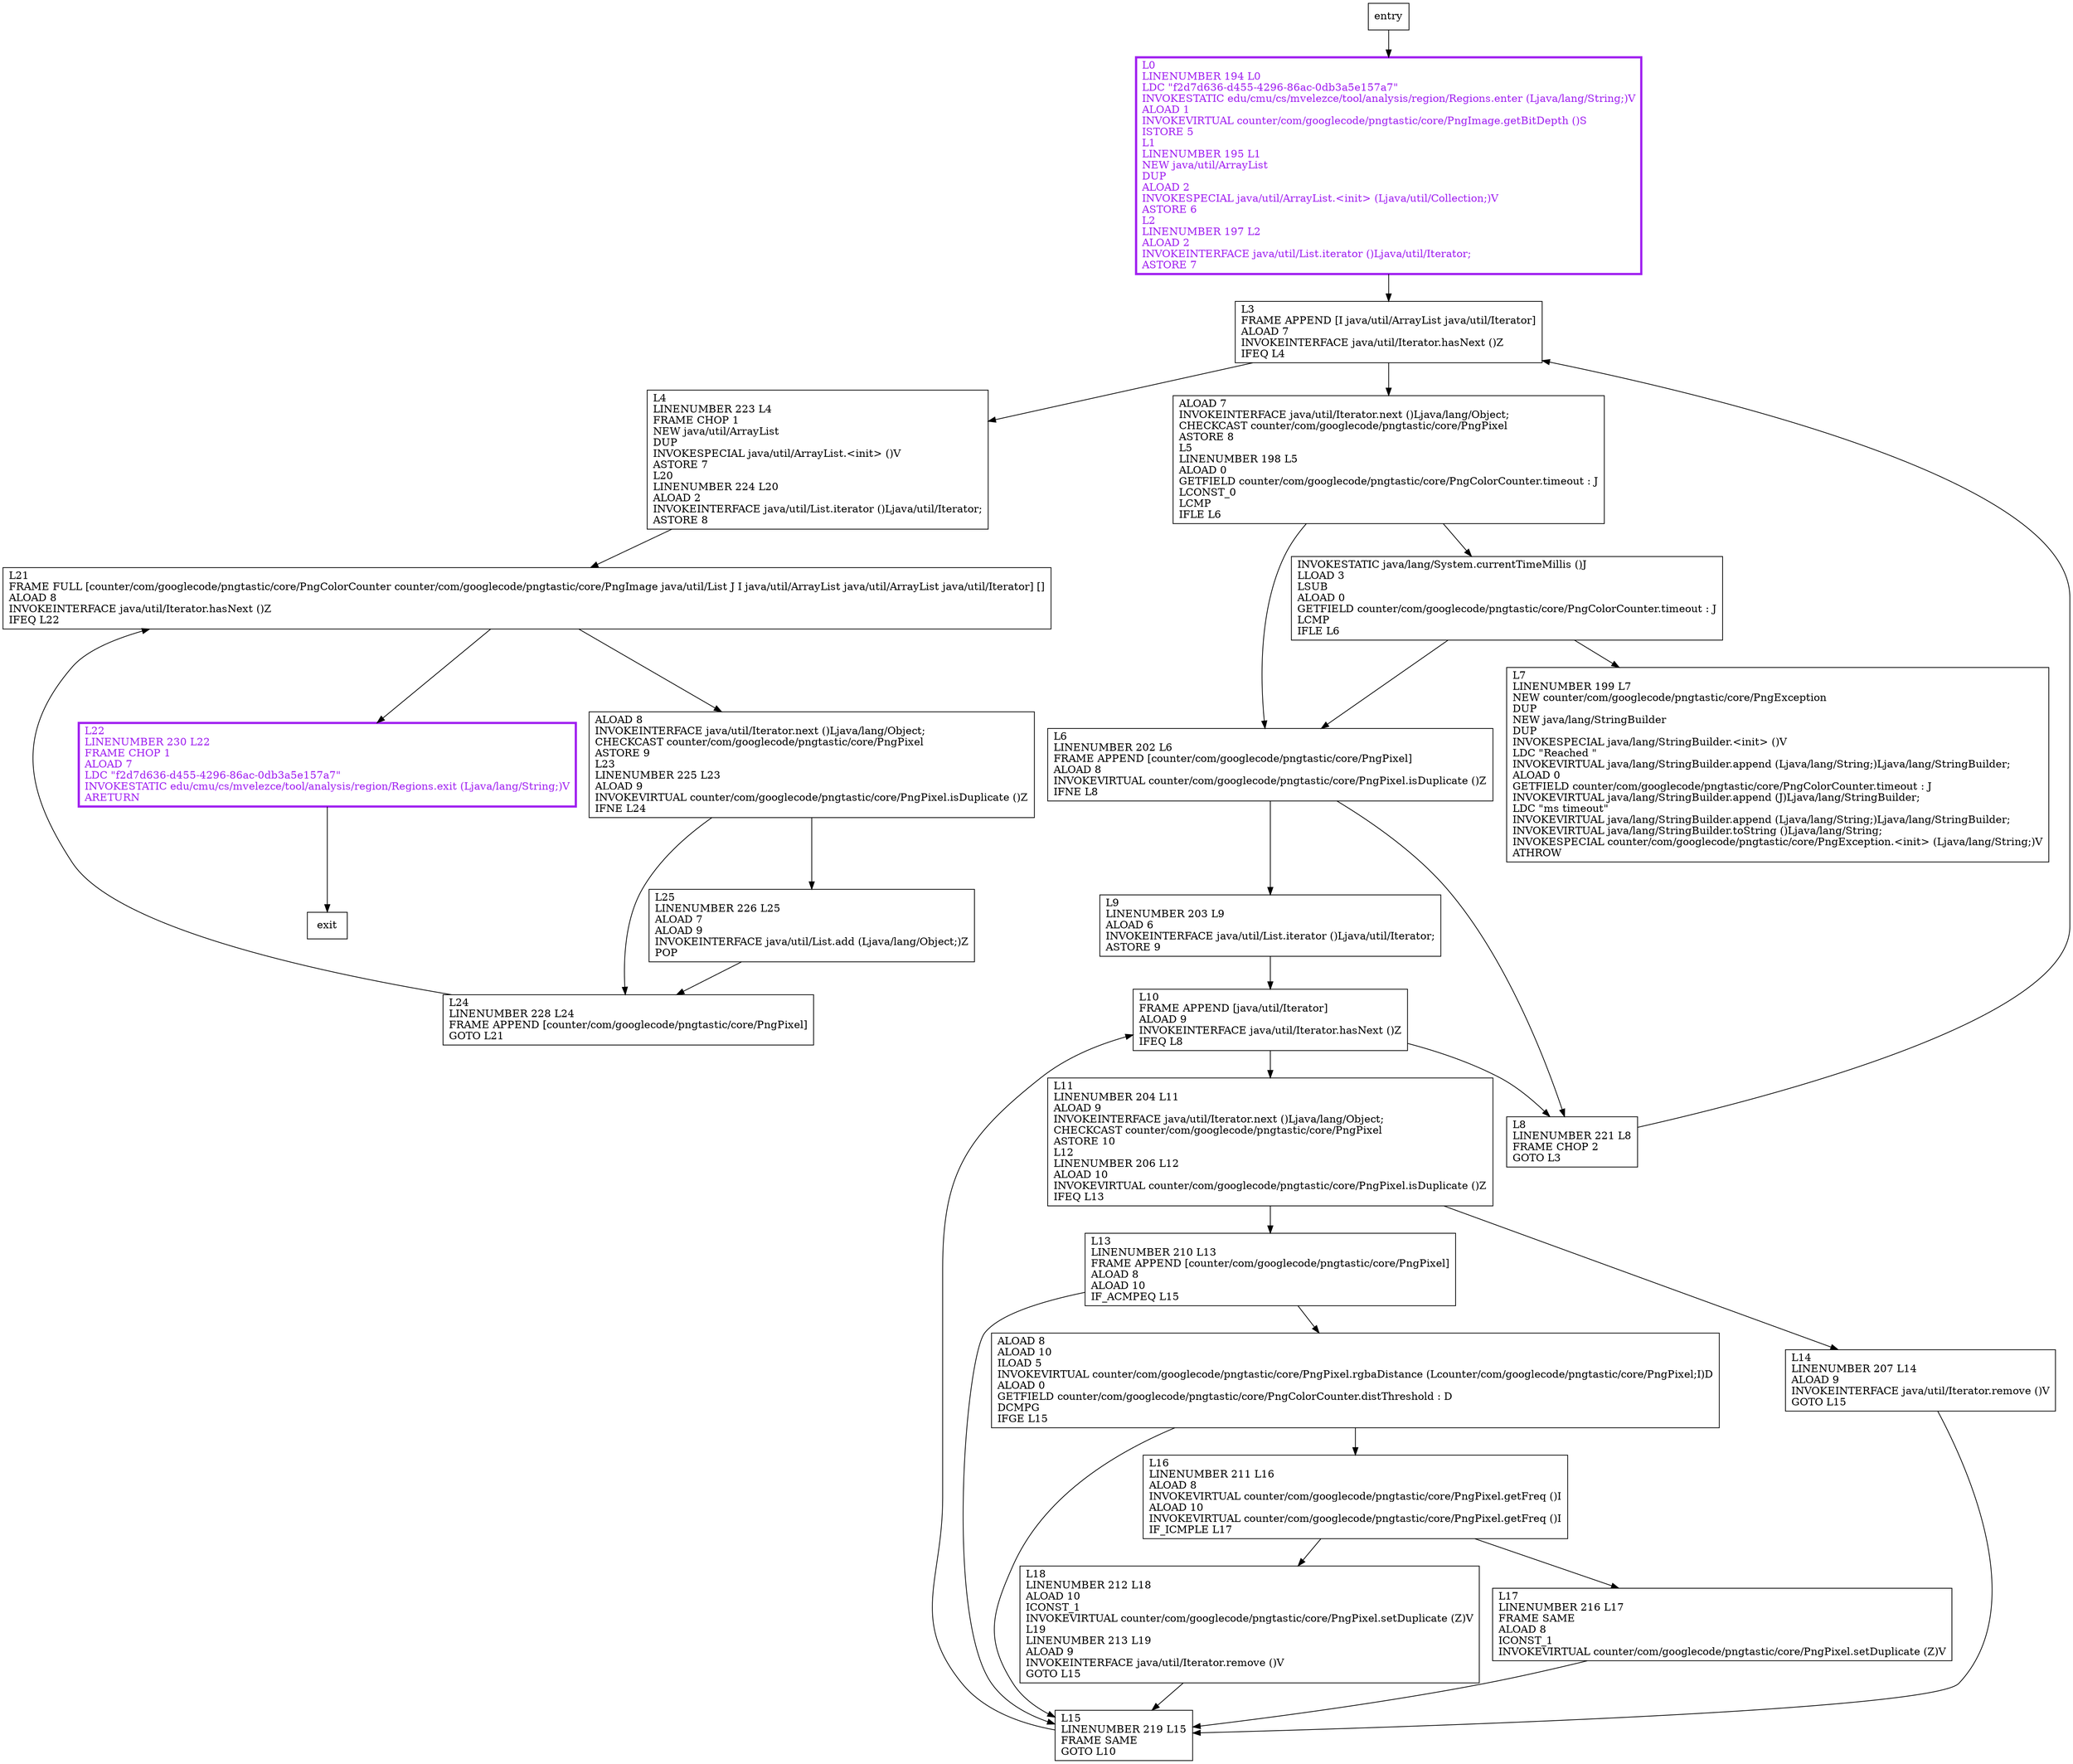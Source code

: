 digraph getMergedColors {
node [shape=record];
446604505 [label="L4\lLINENUMBER 223 L4\lFRAME CHOP 1\lNEW java/util/ArrayList\lDUP\lINVOKESPECIAL java/util/ArrayList.\<init\> ()V\lASTORE 7\lL20\lLINENUMBER 224 L20\lALOAD 2\lINVOKEINTERFACE java/util/List.iterator ()Ljava/util/Iterator;\lASTORE 8\l"];
1506414006 [label="ALOAD 7\lINVOKEINTERFACE java/util/Iterator.next ()Ljava/lang/Object;\lCHECKCAST counter/com/googlecode/pngtastic/core/PngPixel\lASTORE 8\lL5\lLINENUMBER 198 L5\lALOAD 0\lGETFIELD counter/com/googlecode/pngtastic/core/PngColorCounter.timeout : J\lLCONST_0\lLCMP\lIFLE L6\l"];
127927366 [label="L18\lLINENUMBER 212 L18\lALOAD 10\lICONST_1\lINVOKEVIRTUAL counter/com/googlecode/pngtastic/core/PngPixel.setDuplicate (Z)V\lL19\lLINENUMBER 213 L19\lALOAD 9\lINVOKEINTERFACE java/util/Iterator.remove ()V\lGOTO L15\l"];
1823517470 [label="L22\lLINENUMBER 230 L22\lFRAME CHOP 1\lALOAD 7\lLDC \"f2d7d636-d455-4296-86ac-0db3a5e157a7\"\lINVOKESTATIC edu/cmu/cs/mvelezce/tool/analysis/region/Regions.exit (Ljava/lang/String;)V\lARETURN\l"];
1807024378 [label="ALOAD 8\lINVOKEINTERFACE java/util/Iterator.next ()Ljava/lang/Object;\lCHECKCAST counter/com/googlecode/pngtastic/core/PngPixel\lASTORE 9\lL23\lLINENUMBER 225 L23\lALOAD 9\lINVOKEVIRTUAL counter/com/googlecode/pngtastic/core/PngPixel.isDuplicate ()Z\lIFNE L24\l"];
2067102091 [label="L15\lLINENUMBER 219 L15\lFRAME SAME\lGOTO L10\l"];
613355664 [label="L9\lLINENUMBER 203 L9\lALOAD 6\lINVOKEINTERFACE java/util/List.iterator ()Ljava/util/Iterator;\lASTORE 9\l"];
1358395221 [label="L10\lFRAME APPEND [java/util/Iterator]\lALOAD 9\lINVOKEINTERFACE java/util/Iterator.hasNext ()Z\lIFEQ L8\l"];
944259555 [label="INVOKESTATIC java/lang/System.currentTimeMillis ()J\lLLOAD 3\lLSUB\lALOAD 0\lGETFIELD counter/com/googlecode/pngtastic/core/PngColorCounter.timeout : J\lLCMP\lIFLE L6\l"];
1588726459 [label="L11\lLINENUMBER 204 L11\lALOAD 9\lINVOKEINTERFACE java/util/Iterator.next ()Ljava/lang/Object;\lCHECKCAST counter/com/googlecode/pngtastic/core/PngPixel\lASTORE 10\lL12\lLINENUMBER 206 L12\lALOAD 10\lINVOKEVIRTUAL counter/com/googlecode/pngtastic/core/PngPixel.isDuplicate ()Z\lIFEQ L13\l"];
1972417167 [label="L3\lFRAME APPEND [I java/util/ArrayList java/util/Iterator]\lALOAD 7\lINVOKEINTERFACE java/util/Iterator.hasNext ()Z\lIFEQ L4\l"];
1588695735 [label="L8\lLINENUMBER 221 L8\lFRAME CHOP 2\lGOTO L3\l"];
1964303960 [label="L13\lLINENUMBER 210 L13\lFRAME APPEND [counter/com/googlecode/pngtastic/core/PngPixel]\lALOAD 8\lALOAD 10\lIF_ACMPEQ L15\l"];
660792935 [label="L14\lLINENUMBER 207 L14\lALOAD 9\lINVOKEINTERFACE java/util/Iterator.remove ()V\lGOTO L15\l"];
858340780 [label="L6\lLINENUMBER 202 L6\lFRAME APPEND [counter/com/googlecode/pngtastic/core/PngPixel]\lALOAD 8\lINVOKEVIRTUAL counter/com/googlecode/pngtastic/core/PngPixel.isDuplicate ()Z\lIFNE L8\l"];
9674502 [label="L24\lLINENUMBER 228 L24\lFRAME APPEND [counter/com/googlecode/pngtastic/core/PngPixel]\lGOTO L21\l"];
426175496 [label="L21\lFRAME FULL [counter/com/googlecode/pngtastic/core/PngColorCounter counter/com/googlecode/pngtastic/core/PngImage java/util/List J I java/util/ArrayList java/util/ArrayList java/util/Iterator] []\lALOAD 8\lINVOKEINTERFACE java/util/Iterator.hasNext ()Z\lIFEQ L22\l"];
891044740 [label="ALOAD 8\lALOAD 10\lILOAD 5\lINVOKEVIRTUAL counter/com/googlecode/pngtastic/core/PngPixel.rgbaDistance (Lcounter/com/googlecode/pngtastic/core/PngPixel;I)D\lALOAD 0\lGETFIELD counter/com/googlecode/pngtastic/core/PngColorCounter.distThreshold : D\lDCMPG\lIFGE L15\l"];
1894207825 [label="L25\lLINENUMBER 226 L25\lALOAD 7\lALOAD 9\lINVOKEINTERFACE java/util/List.add (Ljava/lang/Object;)Z\lPOP\l"];
1743279449 [label="L16\lLINENUMBER 211 L16\lALOAD 8\lINVOKEVIRTUAL counter/com/googlecode/pngtastic/core/PngPixel.getFreq ()I\lALOAD 10\lINVOKEVIRTUAL counter/com/googlecode/pngtastic/core/PngPixel.getFreq ()I\lIF_ICMPLE L17\l"];
1970262186 [label="L0\lLINENUMBER 194 L0\lLDC \"f2d7d636-d455-4296-86ac-0db3a5e157a7\"\lINVOKESTATIC edu/cmu/cs/mvelezce/tool/analysis/region/Regions.enter (Ljava/lang/String;)V\lALOAD 1\lINVOKEVIRTUAL counter/com/googlecode/pngtastic/core/PngImage.getBitDepth ()S\lISTORE 5\lL1\lLINENUMBER 195 L1\lNEW java/util/ArrayList\lDUP\lALOAD 2\lINVOKESPECIAL java/util/ArrayList.\<init\> (Ljava/util/Collection;)V\lASTORE 6\lL2\lLINENUMBER 197 L2\lALOAD 2\lINVOKEINTERFACE java/util/List.iterator ()Ljava/util/Iterator;\lASTORE 7\l"];
1461686879 [label="L7\lLINENUMBER 199 L7\lNEW counter/com/googlecode/pngtastic/core/PngException\lDUP\lNEW java/lang/StringBuilder\lDUP\lINVOKESPECIAL java/lang/StringBuilder.\<init\> ()V\lLDC \"Reached \"\lINVOKEVIRTUAL java/lang/StringBuilder.append (Ljava/lang/String;)Ljava/lang/StringBuilder;\lALOAD 0\lGETFIELD counter/com/googlecode/pngtastic/core/PngColorCounter.timeout : J\lINVOKEVIRTUAL java/lang/StringBuilder.append (J)Ljava/lang/StringBuilder;\lLDC \"ms timeout\"\lINVOKEVIRTUAL java/lang/StringBuilder.append (Ljava/lang/String;)Ljava/lang/StringBuilder;\lINVOKEVIRTUAL java/lang/StringBuilder.toString ()Ljava/lang/String;\lINVOKESPECIAL counter/com/googlecode/pngtastic/core/PngException.\<init\> (Ljava/lang/String;)V\lATHROW\l"];
1468651037 [label="L17\lLINENUMBER 216 L17\lFRAME SAME\lALOAD 8\lICONST_1\lINVOKEVIRTUAL counter/com/googlecode/pngtastic/core/PngPixel.setDuplicate (Z)V\l"];
entry;
exit;
127927366 -> 2067102091;
2067102091 -> 1358395221;
1588695735 -> 1972417167;
660792935 -> 2067102091;
858340780 -> 1588695735;
858340780 -> 613355664;
891044740 -> 2067102091;
891044740 -> 1743279449;
1894207825 -> 9674502;
1743279449 -> 127927366;
1743279449 -> 1468651037;
1468651037 -> 2067102091;
446604505 -> 426175496;
1506414006 -> 858340780;
1506414006 -> 944259555;
1823517470 -> exit;
1807024378 -> 9674502;
1807024378 -> 1894207825;
613355664 -> 1358395221;
1358395221 -> 1588695735;
1358395221 -> 1588726459;
944259555 -> 858340780;
944259555 -> 1461686879;
1588726459 -> 1964303960;
1588726459 -> 660792935;
1972417167 -> 446604505;
1972417167 -> 1506414006;
entry -> 1970262186;
1964303960 -> 2067102091;
1964303960 -> 891044740;
9674502 -> 426175496;
426175496 -> 1823517470;
426175496 -> 1807024378;
1970262186 -> 1972417167;
1823517470[fontcolor="purple", penwidth=3, color="purple"];
1970262186[fontcolor="purple", penwidth=3, color="purple"];
}
